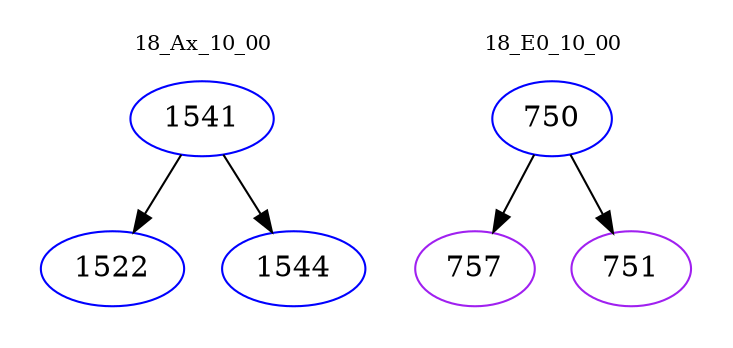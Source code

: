 digraph{
subgraph cluster_0 {
color = white
label = "18_Ax_10_00";
fontsize=10;
T0_1541 [label="1541", color="blue"]
T0_1541 -> T0_1522 [color="black"]
T0_1522 [label="1522", color="blue"]
T0_1541 -> T0_1544 [color="black"]
T0_1544 [label="1544", color="blue"]
}
subgraph cluster_1 {
color = white
label = "18_E0_10_00";
fontsize=10;
T1_750 [label="750", color="blue"]
T1_750 -> T1_757 [color="black"]
T1_757 [label="757", color="purple"]
T1_750 -> T1_751 [color="black"]
T1_751 [label="751", color="purple"]
}
}
